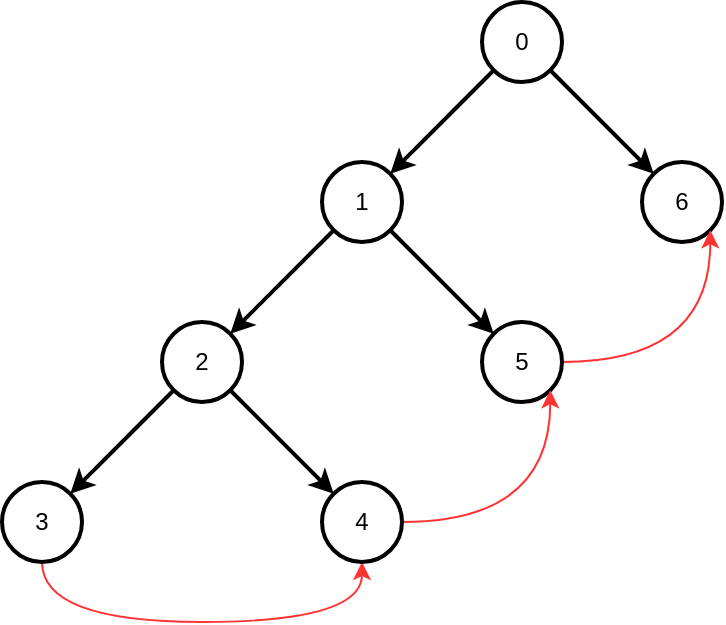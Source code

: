 <mxfile version="15.5.4" type="github">
  <diagram id="Nnx4uoOhd2IuqeA-QRcW" name="Page-1">
    <mxGraphModel dx="454" dy="791" grid="1" gridSize="10" guides="1" tooltips="1" connect="1" arrows="1" fold="1" page="1" pageScale="1" pageWidth="827" pageHeight="1169" math="0" shadow="0">
      <root>
        <mxCell id="0" />
        <mxCell id="1" parent="0" />
        <mxCell id="We_AZ48qHWHwds9fPGcc-8" style="rounded=0;orthogonalLoop=1;jettySize=auto;html=1;exitX=0;exitY=1;exitDx=0;exitDy=0;entryX=1;entryY=0;entryDx=0;entryDy=0;strokeWidth=2;" parent="1" source="We_AZ48qHWHwds9fPGcc-1" target="We_AZ48qHWHwds9fPGcc-2" edge="1">
          <mxGeometry relative="1" as="geometry" />
        </mxCell>
        <mxCell id="We_AZ48qHWHwds9fPGcc-13" style="edgeStyle=none;rounded=0;orthogonalLoop=1;jettySize=auto;html=1;exitX=1;exitY=1;exitDx=0;exitDy=0;strokeWidth=2;" parent="1" source="We_AZ48qHWHwds9fPGcc-1" target="We_AZ48qHWHwds9fPGcc-3" edge="1">
          <mxGeometry relative="1" as="geometry" />
        </mxCell>
        <mxCell id="We_AZ48qHWHwds9fPGcc-1" value="0" style="ellipse;whiteSpace=wrap;html=1;aspect=fixed;strokeWidth=2;" parent="1" vertex="1">
          <mxGeometry x="360" y="80" width="40" height="40" as="geometry" />
        </mxCell>
        <mxCell id="We_AZ48qHWHwds9fPGcc-9" style="edgeStyle=none;rounded=0;orthogonalLoop=1;jettySize=auto;html=1;exitX=0;exitY=1;exitDx=0;exitDy=0;entryX=1;entryY=0;entryDx=0;entryDy=0;strokeWidth=2;" parent="1" source="We_AZ48qHWHwds9fPGcc-2" target="We_AZ48qHWHwds9fPGcc-4" edge="1">
          <mxGeometry relative="1" as="geometry" />
        </mxCell>
        <mxCell id="We_AZ48qHWHwds9fPGcc-12" style="edgeStyle=none;rounded=0;orthogonalLoop=1;jettySize=auto;html=1;exitX=1;exitY=1;exitDx=0;exitDy=0;entryX=0;entryY=0;entryDx=0;entryDy=0;strokeWidth=2;" parent="1" source="We_AZ48qHWHwds9fPGcc-2" target="We_AZ48qHWHwds9fPGcc-5" edge="1">
          <mxGeometry relative="1" as="geometry" />
        </mxCell>
        <mxCell id="We_AZ48qHWHwds9fPGcc-2" value="1" style="ellipse;whiteSpace=wrap;html=1;aspect=fixed;strokeWidth=2;" parent="1" vertex="1">
          <mxGeometry x="280" y="160" width="40" height="40" as="geometry" />
        </mxCell>
        <mxCell id="We_AZ48qHWHwds9fPGcc-3" value="6" style="ellipse;whiteSpace=wrap;html=1;aspect=fixed;strokeWidth=2;" parent="1" vertex="1">
          <mxGeometry x="440" y="160" width="40" height="40" as="geometry" />
        </mxCell>
        <mxCell id="We_AZ48qHWHwds9fPGcc-10" style="edgeStyle=none;rounded=0;orthogonalLoop=1;jettySize=auto;html=1;exitX=0;exitY=1;exitDx=0;exitDy=0;entryX=1;entryY=0;entryDx=0;entryDy=0;strokeWidth=2;" parent="1" source="We_AZ48qHWHwds9fPGcc-4" target="We_AZ48qHWHwds9fPGcc-6" edge="1">
          <mxGeometry relative="1" as="geometry" />
        </mxCell>
        <mxCell id="We_AZ48qHWHwds9fPGcc-11" style="edgeStyle=none;rounded=0;orthogonalLoop=1;jettySize=auto;html=1;exitX=1;exitY=1;exitDx=0;exitDy=0;entryX=0;entryY=0;entryDx=0;entryDy=0;strokeWidth=2;" parent="1" source="We_AZ48qHWHwds9fPGcc-4" target="We_AZ48qHWHwds9fPGcc-7" edge="1">
          <mxGeometry relative="1" as="geometry" />
        </mxCell>
        <mxCell id="We_AZ48qHWHwds9fPGcc-4" value="2" style="ellipse;whiteSpace=wrap;html=1;aspect=fixed;strokeWidth=2;" parent="1" vertex="1">
          <mxGeometry x="200" y="240" width="40" height="40" as="geometry" />
        </mxCell>
        <mxCell id="We_AZ48qHWHwds9fPGcc-20" style="edgeStyle=orthogonalEdgeStyle;curved=1;rounded=0;orthogonalLoop=1;jettySize=auto;html=1;exitX=1;exitY=0.5;exitDx=0;exitDy=0;entryX=1;entryY=1;entryDx=0;entryDy=0;strokeColor=#FF3333;strokeWidth=1;" parent="1" source="We_AZ48qHWHwds9fPGcc-5" target="We_AZ48qHWHwds9fPGcc-3" edge="1">
          <mxGeometry relative="1" as="geometry" />
        </mxCell>
        <mxCell id="We_AZ48qHWHwds9fPGcc-5" value="5" style="ellipse;whiteSpace=wrap;html=1;aspect=fixed;strokeWidth=2;" parent="1" vertex="1">
          <mxGeometry x="360" y="240" width="40" height="40" as="geometry" />
        </mxCell>
        <mxCell id="We_AZ48qHWHwds9fPGcc-18" style="edgeStyle=orthogonalEdgeStyle;curved=1;rounded=0;orthogonalLoop=1;jettySize=auto;html=1;exitX=0.5;exitY=1;exitDx=0;exitDy=0;entryX=0.5;entryY=1;entryDx=0;entryDy=0;strokeColor=#FF3333;strokeWidth=1;" parent="1" source="We_AZ48qHWHwds9fPGcc-6" target="We_AZ48qHWHwds9fPGcc-7" edge="1">
          <mxGeometry relative="1" as="geometry">
            <Array as="points">
              <mxPoint x="140" y="390" />
              <mxPoint x="300" y="390" />
            </Array>
          </mxGeometry>
        </mxCell>
        <mxCell id="We_AZ48qHWHwds9fPGcc-6" value="3" style="ellipse;whiteSpace=wrap;html=1;aspect=fixed;strokeWidth=2;" parent="1" vertex="1">
          <mxGeometry x="120" y="320" width="40" height="40" as="geometry" />
        </mxCell>
        <mxCell id="We_AZ48qHWHwds9fPGcc-19" style="edgeStyle=orthogonalEdgeStyle;curved=1;rounded=0;orthogonalLoop=1;jettySize=auto;html=1;exitX=1;exitY=0.5;exitDx=0;exitDy=0;entryX=1;entryY=1;entryDx=0;entryDy=0;strokeColor=#FF3333;strokeWidth=1;" parent="1" source="We_AZ48qHWHwds9fPGcc-7" target="We_AZ48qHWHwds9fPGcc-5" edge="1">
          <mxGeometry relative="1" as="geometry">
            <Array as="points">
              <mxPoint x="394" y="340" />
            </Array>
          </mxGeometry>
        </mxCell>
        <mxCell id="We_AZ48qHWHwds9fPGcc-7" value="4" style="ellipse;whiteSpace=wrap;html=1;aspect=fixed;strokeWidth=2;" parent="1" vertex="1">
          <mxGeometry x="280" y="320" width="40" height="40" as="geometry" />
        </mxCell>
      </root>
    </mxGraphModel>
  </diagram>
</mxfile>
